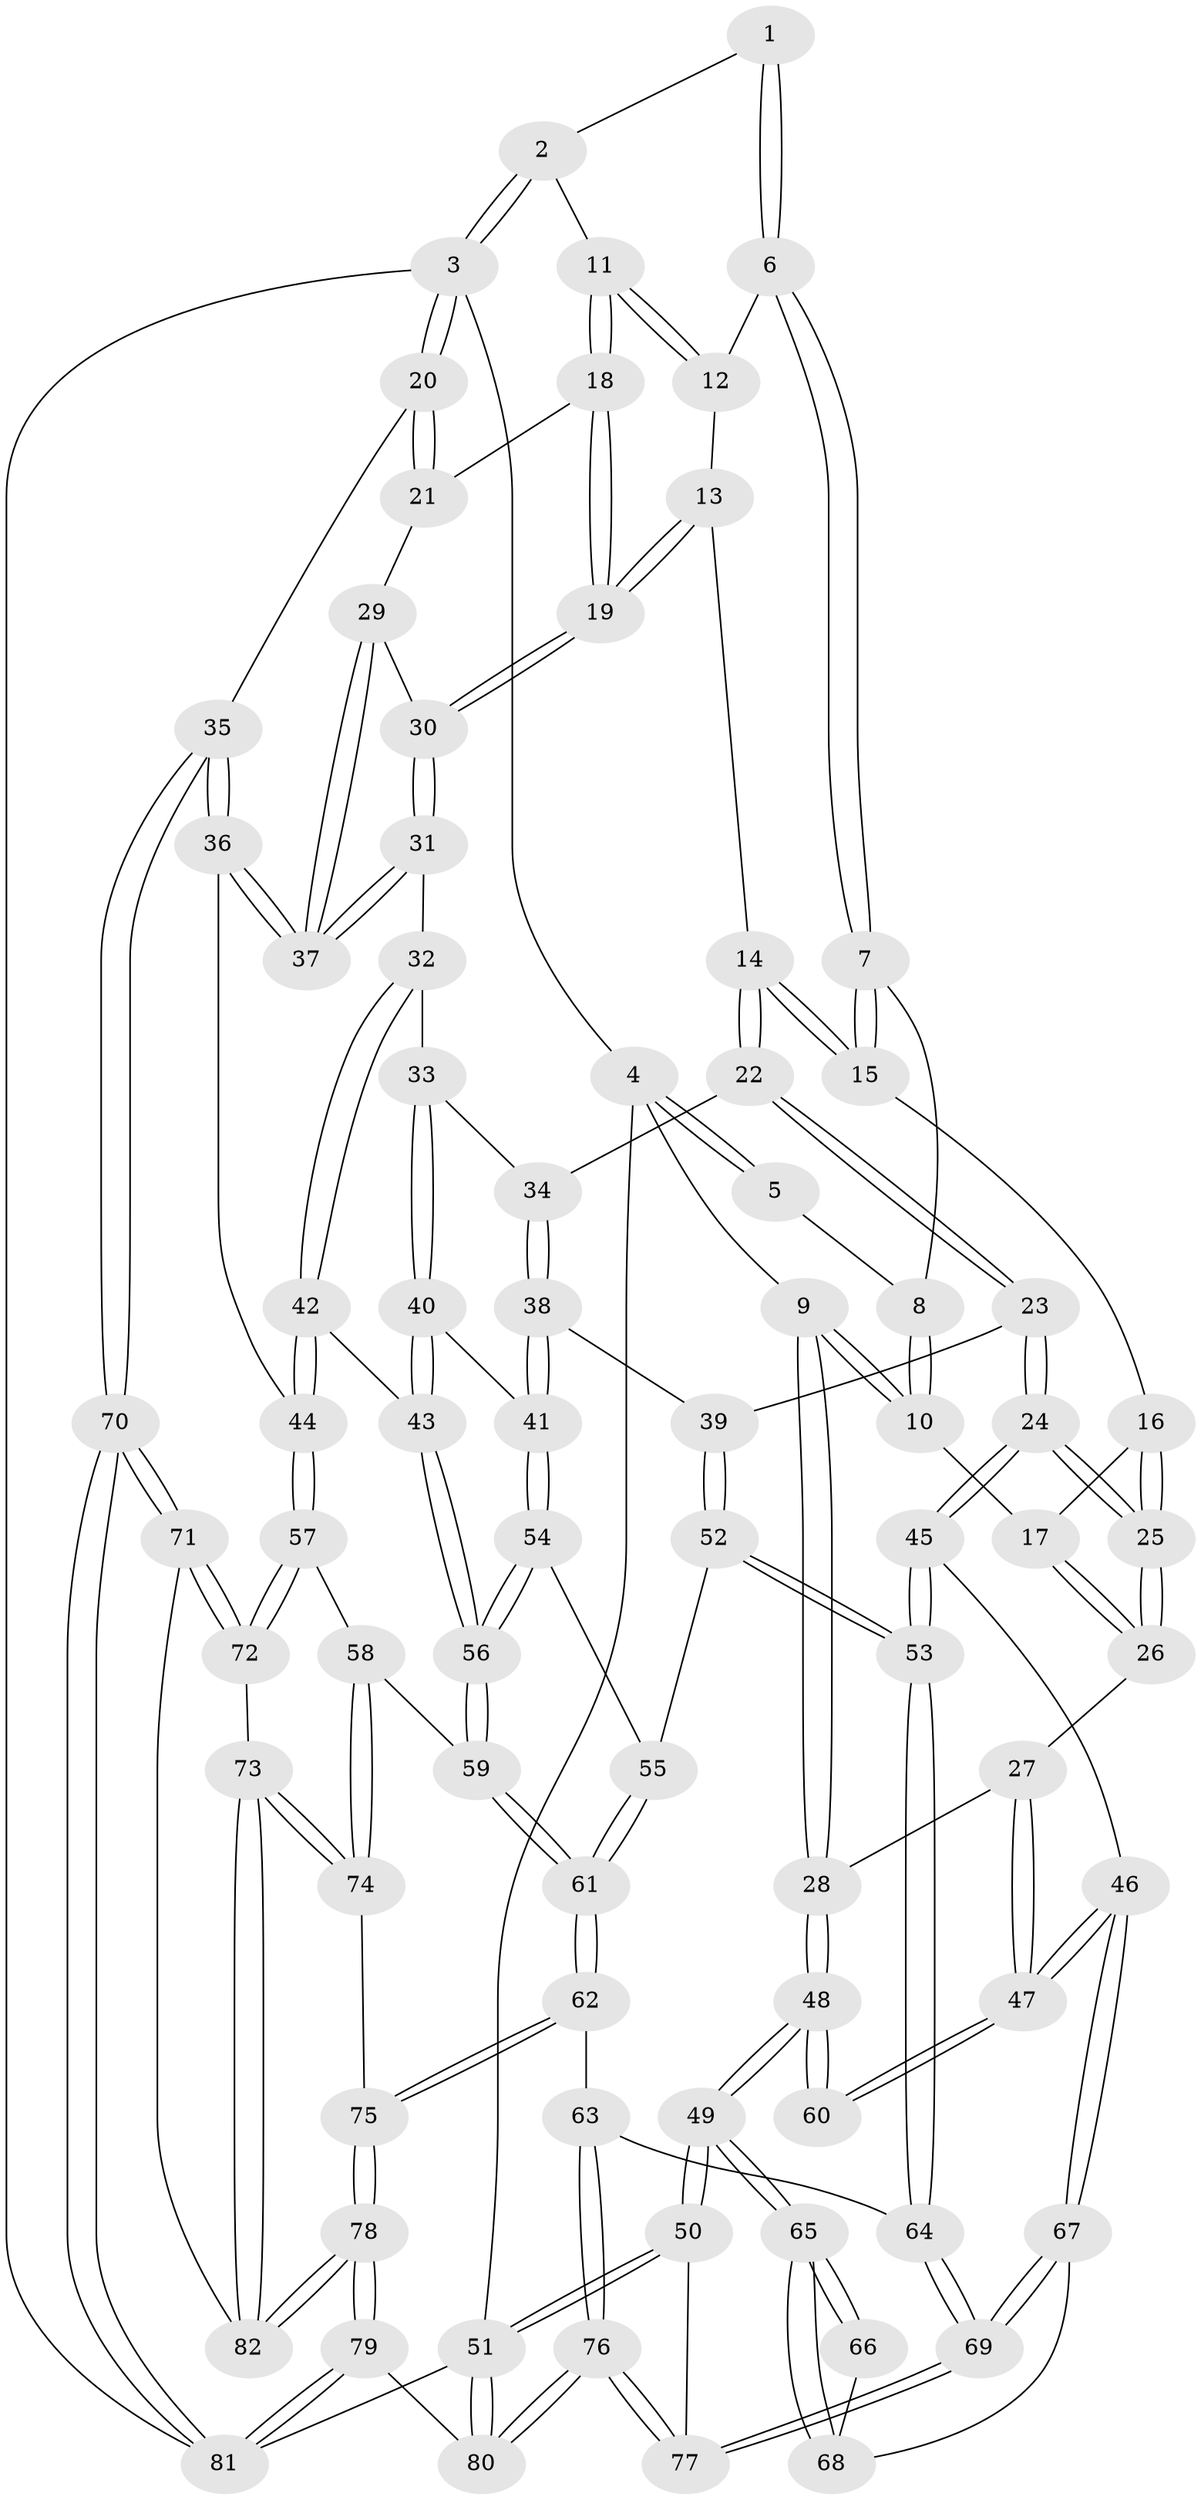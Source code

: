 // coarse degree distribution, {3: 0.5, 4: 0.48, 1: 0.02}
// Generated by graph-tools (version 1.1) at 2025/38/03/04/25 23:38:36]
// undirected, 82 vertices, 202 edges
graph export_dot {
  node [color=gray90,style=filled];
  1 [pos="+0.7227136614261334+0"];
  2 [pos="+1+0"];
  3 [pos="+1+0"];
  4 [pos="+0+0"];
  5 [pos="+0.44223837341449773+0"];
  6 [pos="+0.7147521086836878+0"];
  7 [pos="+0.4696104303559729+0.18682779925587328"];
  8 [pos="+0.4153384796266012+0.10884540129381812"];
  9 [pos="+0+0"];
  10 [pos="+0.12029778698273551+0.1385954835155365"];
  11 [pos="+0.8815217384096559+0.22233719504061963"];
  12 [pos="+0.7494658681191232+0.13010849565447194"];
  13 [pos="+0.6956502156708387+0.2173566140985009"];
  14 [pos="+0.563143472493943+0.31121520347963955"];
  15 [pos="+0.4688909027603511+0.26598807545045083"];
  16 [pos="+0.4382022025100252+0.28231327316559557"];
  17 [pos="+0.1851761709223185+0.2504639479077166"];
  18 [pos="+0.8833793636789667+0.2243656673629605"];
  19 [pos="+0.7620260631178686+0.3713829478702659"];
  20 [pos="+1+0.3047099791328606"];
  21 [pos="+0.9810551559576604+0.2830138799346277"];
  22 [pos="+0.5838277945187133+0.36575492339150645"];
  23 [pos="+0.5121213397647828+0.4690964803110536"];
  24 [pos="+0.36259280653467046+0.5255784874426306"];
  25 [pos="+0.36127680006353785+0.5055470964734764"];
  26 [pos="+0.18491900294206648+0.26493668866256675"];
  27 [pos="+0.12217135533159762+0.43451979775519695"];
  28 [pos="+0+0.419176595498845"];
  29 [pos="+0.8963018528384452+0.37691065324332623"];
  30 [pos="+0.7579375669798404+0.42171621259817976"];
  31 [pos="+0.7528672578003041+0.42943359414391247"];
  32 [pos="+0.7388833654028748+0.43456367780754"];
  33 [pos="+0.7146874189426053+0.43113428219794236"];
  34 [pos="+0.6419190179593625+0.4113941022631259"];
  35 [pos="+1+0.6170194121748014"];
  36 [pos="+0.925611468263031+0.5972415912511013"];
  37 [pos="+0.9145576733824007+0.5800806698127512"];
  38 [pos="+0.5990537918929593+0.5329356134600454"];
  39 [pos="+0.5703137124001902+0.5315419656245899"];
  40 [pos="+0.640198195557885+0.543037335474271"];
  41 [pos="+0.6051384499434048+0.5394268401691688"];
  42 [pos="+0.7136289077211703+0.5745092362737213"];
  43 [pos="+0.708985744250966+0.5778768828487945"];
  44 [pos="+0.8883062233634348+0.6211358863889819"];
  45 [pos="+0.3479282980896985+0.5658836303237479"];
  46 [pos="+0.1721398621028391+0.5566750801799007"];
  47 [pos="+0.16517897663237283+0.5536992388193892"];
  48 [pos="+0+0.5892018911739498"];
  49 [pos="+0+0.8459340644358608"];
  50 [pos="+0+0.8670276701253748"];
  51 [pos="+0+1"];
  52 [pos="+0.5052757712909741+0.6018721392988043"];
  53 [pos="+0.376335302098876+0.6207755935404455"];
  54 [pos="+0.6063599704416625+0.5868265335557291"];
  55 [pos="+0.5442133989811334+0.6166314127098331"];
  56 [pos="+0.6659385113564067+0.6632020598050604"];
  57 [pos="+0.8233375547101291+0.7057318623342087"];
  58 [pos="+0.7056480681433936+0.7323940671552241"];
  59 [pos="+0.660644593973073+0.7197714568724728"];
  60 [pos="+0.14307528821127308+0.564558723740615"];
  61 [pos="+0.6432865583628022+0.7277044296406481"];
  62 [pos="+0.5896225380883854+0.7731636772639219"];
  63 [pos="+0.5422355343335843+0.7814506132651647"];
  64 [pos="+0.3780282728227829+0.6405206315362107"];
  65 [pos="+0+0.8069006837164939"];
  66 [pos="+0.11121717350998524+0.6189695335707461"];
  67 [pos="+0.1732897493508744+0.7931130113812785"];
  68 [pos="+0.09437089022104989+0.7864516426800163"];
  69 [pos="+0.26715618573994854+0.8474735724250302"];
  70 [pos="+1+0.850668523071732"];
  71 [pos="+1+0.8566118219233935"];
  72 [pos="+0.8586473411713047+0.8046297580352462"];
  73 [pos="+0.7814319335339519+0.9121571341000883"];
  74 [pos="+0.7307573690763319+0.7987217597281148"];
  75 [pos="+0.6493250179434548+0.8937510161946433"];
  76 [pos="+0.35063567955496644+1"];
  77 [pos="+0.2865973792319122+0.9168305222061426"];
  78 [pos="+0.722748774161448+1"];
  79 [pos="+0.6991942334631199+1"];
  80 [pos="+0.3531411971987272+1"];
  81 [pos="+1+1"];
  82 [pos="+0.7734668202316787+0.9666651421442713"];
  1 -- 2;
  1 -- 6;
  1 -- 6;
  2 -- 3;
  2 -- 3;
  2 -- 11;
  3 -- 4;
  3 -- 20;
  3 -- 20;
  3 -- 81;
  4 -- 5;
  4 -- 5;
  4 -- 9;
  4 -- 51;
  5 -- 8;
  6 -- 7;
  6 -- 7;
  6 -- 12;
  7 -- 8;
  7 -- 15;
  7 -- 15;
  8 -- 10;
  8 -- 10;
  9 -- 10;
  9 -- 10;
  9 -- 28;
  9 -- 28;
  10 -- 17;
  11 -- 12;
  11 -- 12;
  11 -- 18;
  11 -- 18;
  12 -- 13;
  13 -- 14;
  13 -- 19;
  13 -- 19;
  14 -- 15;
  14 -- 15;
  14 -- 22;
  14 -- 22;
  15 -- 16;
  16 -- 17;
  16 -- 25;
  16 -- 25;
  17 -- 26;
  17 -- 26;
  18 -- 19;
  18 -- 19;
  18 -- 21;
  19 -- 30;
  19 -- 30;
  20 -- 21;
  20 -- 21;
  20 -- 35;
  21 -- 29;
  22 -- 23;
  22 -- 23;
  22 -- 34;
  23 -- 24;
  23 -- 24;
  23 -- 39;
  24 -- 25;
  24 -- 25;
  24 -- 45;
  24 -- 45;
  25 -- 26;
  25 -- 26;
  26 -- 27;
  27 -- 28;
  27 -- 47;
  27 -- 47;
  28 -- 48;
  28 -- 48;
  29 -- 30;
  29 -- 37;
  29 -- 37;
  30 -- 31;
  30 -- 31;
  31 -- 32;
  31 -- 37;
  31 -- 37;
  32 -- 33;
  32 -- 42;
  32 -- 42;
  33 -- 34;
  33 -- 40;
  33 -- 40;
  34 -- 38;
  34 -- 38;
  35 -- 36;
  35 -- 36;
  35 -- 70;
  35 -- 70;
  36 -- 37;
  36 -- 37;
  36 -- 44;
  38 -- 39;
  38 -- 41;
  38 -- 41;
  39 -- 52;
  39 -- 52;
  40 -- 41;
  40 -- 43;
  40 -- 43;
  41 -- 54;
  41 -- 54;
  42 -- 43;
  42 -- 44;
  42 -- 44;
  43 -- 56;
  43 -- 56;
  44 -- 57;
  44 -- 57;
  45 -- 46;
  45 -- 53;
  45 -- 53;
  46 -- 47;
  46 -- 47;
  46 -- 67;
  46 -- 67;
  47 -- 60;
  47 -- 60;
  48 -- 49;
  48 -- 49;
  48 -- 60;
  48 -- 60;
  49 -- 50;
  49 -- 50;
  49 -- 65;
  49 -- 65;
  50 -- 51;
  50 -- 51;
  50 -- 77;
  51 -- 80;
  51 -- 80;
  51 -- 81;
  52 -- 53;
  52 -- 53;
  52 -- 55;
  53 -- 64;
  53 -- 64;
  54 -- 55;
  54 -- 56;
  54 -- 56;
  55 -- 61;
  55 -- 61;
  56 -- 59;
  56 -- 59;
  57 -- 58;
  57 -- 72;
  57 -- 72;
  58 -- 59;
  58 -- 74;
  58 -- 74;
  59 -- 61;
  59 -- 61;
  61 -- 62;
  61 -- 62;
  62 -- 63;
  62 -- 75;
  62 -- 75;
  63 -- 64;
  63 -- 76;
  63 -- 76;
  64 -- 69;
  64 -- 69;
  65 -- 66;
  65 -- 66;
  65 -- 68;
  65 -- 68;
  66 -- 68;
  67 -- 68;
  67 -- 69;
  67 -- 69;
  69 -- 77;
  69 -- 77;
  70 -- 71;
  70 -- 71;
  70 -- 81;
  70 -- 81;
  71 -- 72;
  71 -- 72;
  71 -- 82;
  72 -- 73;
  73 -- 74;
  73 -- 74;
  73 -- 82;
  73 -- 82;
  74 -- 75;
  75 -- 78;
  75 -- 78;
  76 -- 77;
  76 -- 77;
  76 -- 80;
  76 -- 80;
  78 -- 79;
  78 -- 79;
  78 -- 82;
  78 -- 82;
  79 -- 80;
  79 -- 81;
  79 -- 81;
}

